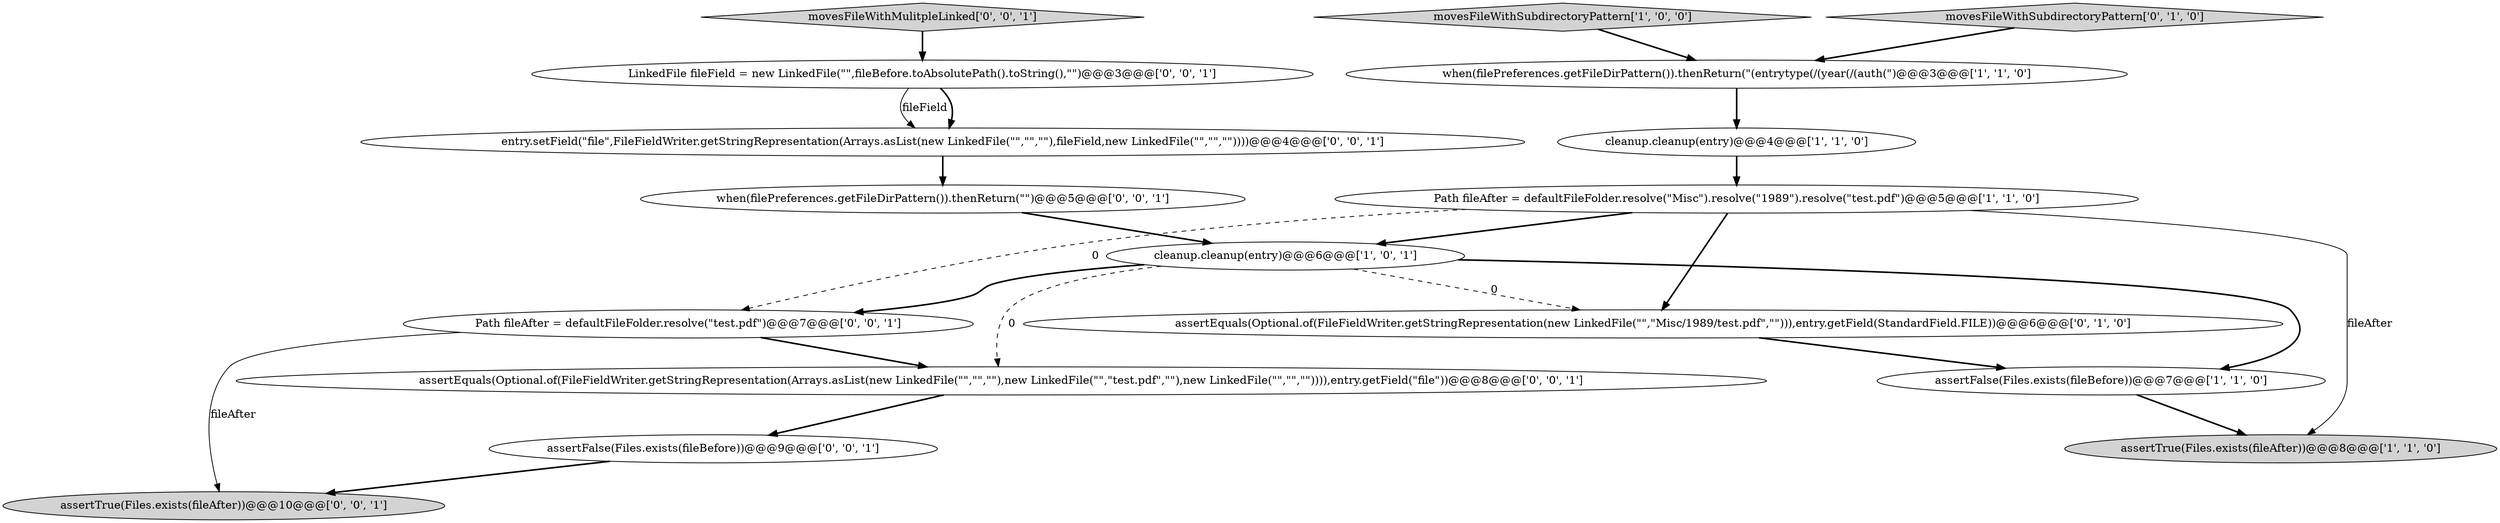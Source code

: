 digraph {
16 [style = filled, label = "assertFalse(Files.exists(fileBefore))@@@9@@@['0', '0', '1']", fillcolor = white, shape = ellipse image = "AAA0AAABBB3BBB"];
1 [style = filled, label = "assertFalse(Files.exists(fileBefore))@@@7@@@['1', '1', '0']", fillcolor = white, shape = ellipse image = "AAA0AAABBB1BBB"];
6 [style = filled, label = "Path fileAfter = defaultFileFolder.resolve(\"Misc\").resolve(\"1989\").resolve(\"test.pdf\")@@@5@@@['1', '1', '0']", fillcolor = white, shape = ellipse image = "AAA0AAABBB1BBB"];
8 [style = filled, label = "movesFileWithSubdirectoryPattern['0', '1', '0']", fillcolor = lightgray, shape = diamond image = "AAA0AAABBB2BBB"];
14 [style = filled, label = "assertTrue(Files.exists(fileAfter))@@@10@@@['0', '0', '1']", fillcolor = lightgray, shape = ellipse image = "AAA0AAABBB3BBB"];
2 [style = filled, label = "assertTrue(Files.exists(fileAfter))@@@8@@@['1', '1', '0']", fillcolor = lightgray, shape = ellipse image = "AAA0AAABBB1BBB"];
13 [style = filled, label = "when(filePreferences.getFileDirPattern()).thenReturn(\"\")@@@5@@@['0', '0', '1']", fillcolor = white, shape = ellipse image = "AAA0AAABBB3BBB"];
5 [style = filled, label = "cleanup.cleanup(entry)@@@6@@@['1', '0', '1']", fillcolor = white, shape = ellipse image = "AAA0AAABBB1BBB"];
3 [style = filled, label = "when(filePreferences.getFileDirPattern()).thenReturn(\"(entrytype(/(year(/(auth(\")@@@3@@@['1', '1', '0']", fillcolor = white, shape = ellipse image = "AAA0AAABBB1BBB"];
0 [style = filled, label = "cleanup.cleanup(entry)@@@4@@@['1', '1', '0']", fillcolor = white, shape = ellipse image = "AAA0AAABBB1BBB"];
15 [style = filled, label = "Path fileAfter = defaultFileFolder.resolve(\"test.pdf\")@@@7@@@['0', '0', '1']", fillcolor = white, shape = ellipse image = "AAA0AAABBB3BBB"];
9 [style = filled, label = "LinkedFile fileField = new LinkedFile(\"\",fileBefore.toAbsolutePath().toString(),\"\")@@@3@@@['0', '0', '1']", fillcolor = white, shape = ellipse image = "AAA0AAABBB3BBB"];
4 [style = filled, label = "movesFileWithSubdirectoryPattern['1', '0', '0']", fillcolor = lightgray, shape = diamond image = "AAA0AAABBB1BBB"];
7 [style = filled, label = "assertEquals(Optional.of(FileFieldWriter.getStringRepresentation(new LinkedFile(\"\",\"Misc/1989/test.pdf\",\"\"))),entry.getField(StandardField.FILE))@@@6@@@['0', '1', '0']", fillcolor = white, shape = ellipse image = "AAA1AAABBB2BBB"];
11 [style = filled, label = "movesFileWithMulitpleLinked['0', '0', '1']", fillcolor = lightgray, shape = diamond image = "AAA0AAABBB3BBB"];
10 [style = filled, label = "assertEquals(Optional.of(FileFieldWriter.getStringRepresentation(Arrays.asList(new LinkedFile(\"\",\"\",\"\"),new LinkedFile(\"\",\"test.pdf\",\"\"),new LinkedFile(\"\",\"\",\"\")))),entry.getField(\"file\"))@@@8@@@['0', '0', '1']", fillcolor = white, shape = ellipse image = "AAA0AAABBB3BBB"];
12 [style = filled, label = "entry.setField(\"file\",FileFieldWriter.getStringRepresentation(Arrays.asList(new LinkedFile(\"\",\"\",\"\"),fileField,new LinkedFile(\"\",\"\",\"\"))))@@@4@@@['0', '0', '1']", fillcolor = white, shape = ellipse image = "AAA0AAABBB3BBB"];
0->6 [style = bold, label=""];
10->16 [style = bold, label=""];
5->7 [style = dashed, label="0"];
5->1 [style = bold, label=""];
11->9 [style = bold, label=""];
6->2 [style = solid, label="fileAfter"];
8->3 [style = bold, label=""];
12->13 [style = bold, label=""];
9->12 [style = bold, label=""];
15->14 [style = solid, label="fileAfter"];
9->12 [style = solid, label="fileField"];
3->0 [style = bold, label=""];
16->14 [style = bold, label=""];
6->5 [style = bold, label=""];
5->10 [style = dashed, label="0"];
6->15 [style = dashed, label="0"];
7->1 [style = bold, label=""];
6->7 [style = bold, label=""];
4->3 [style = bold, label=""];
15->10 [style = bold, label=""];
1->2 [style = bold, label=""];
13->5 [style = bold, label=""];
5->15 [style = bold, label=""];
}
